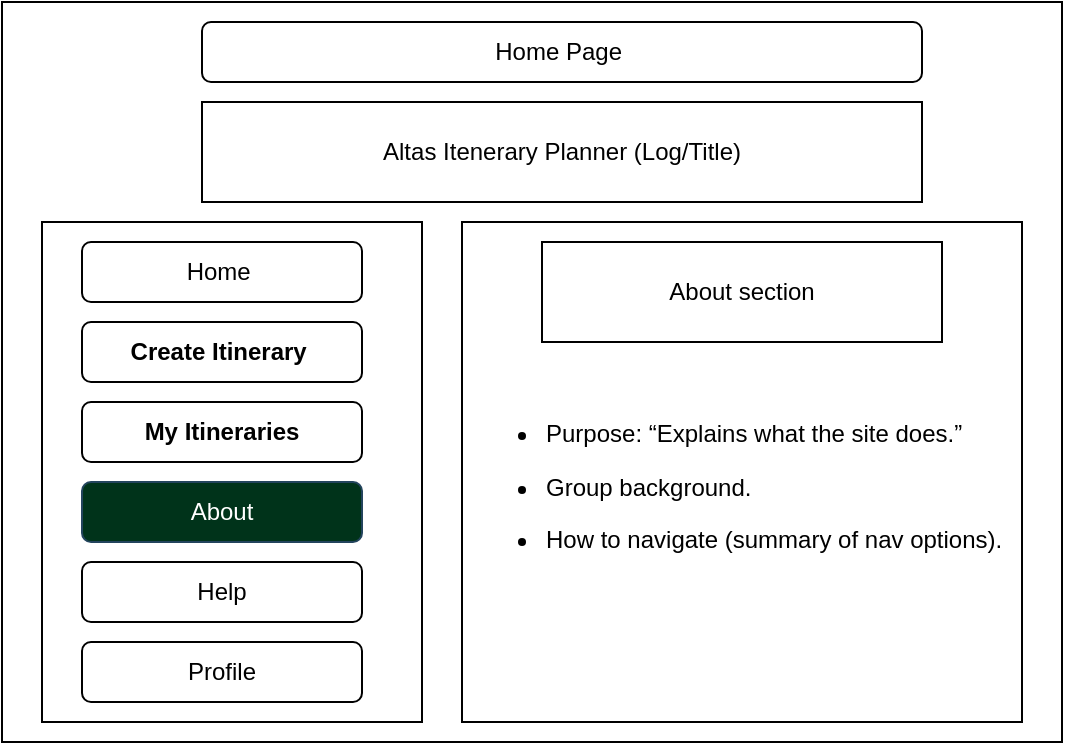 <mxfile version="28.1.2">
  <diagram name="Page-1" id="jeCkftJTU6louGUSIvmd">
    <mxGraphModel dx="1426" dy="873" grid="1" gridSize="10" guides="1" tooltips="1" connect="1" arrows="1" fold="1" page="1" pageScale="1" pageWidth="850" pageHeight="1100" math="0" shadow="0">
      <root>
        <mxCell id="0" />
        <mxCell id="1" parent="0" />
        <mxCell id="2gTG49NVClo2OrhclcT4-1" value="" style="rounded=0;whiteSpace=wrap;html=1;align=left;" vertex="1" parent="1">
          <mxGeometry x="90" y="100" width="530" height="370" as="geometry" />
        </mxCell>
        <mxCell id="2gTG49NVClo2OrhclcT4-3" value="" style="rounded=0;whiteSpace=wrap;html=1;" vertex="1" parent="1">
          <mxGeometry x="110" y="210" width="190" height="250" as="geometry" />
        </mxCell>
        <mxCell id="2gTG49NVClo2OrhclcT4-4" value="&lt;b&gt;My Itineraries&lt;/b&gt;" style="rounded=1;whiteSpace=wrap;html=1;" vertex="1" parent="1">
          <mxGeometry x="130" y="300" width="140" height="30" as="geometry" />
        </mxCell>
        <mxCell id="2gTG49NVClo2OrhclcT4-5" value="About" style="rounded=1;whiteSpace=wrap;html=1;fillColor=#00331A;strokeColor=#23445d;fontColor=#FFFFFF;" vertex="1" parent="1">
          <mxGeometry x="130" y="340" width="140" height="30" as="geometry" />
        </mxCell>
        <mxCell id="2gTG49NVClo2OrhclcT4-6" value="Help" style="rounded=1;whiteSpace=wrap;html=1;" vertex="1" parent="1">
          <mxGeometry x="130" y="380" width="140" height="30" as="geometry" />
        </mxCell>
        <mxCell id="2gTG49NVClo2OrhclcT4-7" value="Profile" style="rounded=1;whiteSpace=wrap;html=1;" vertex="1" parent="1">
          <mxGeometry x="130" y="420" width="140" height="30" as="geometry" />
        </mxCell>
        <mxCell id="2gTG49NVClo2OrhclcT4-9" value="Home Page&amp;nbsp;" style="rounded=1;whiteSpace=wrap;html=1;labelBackgroundColor=default;" vertex="1" parent="1">
          <mxGeometry x="190" y="110" width="360" height="30" as="geometry" />
        </mxCell>
        <mxCell id="2gTG49NVClo2OrhclcT4-10" value="Altas Itenerary Planner (Log/Title)" style="rounded=0;whiteSpace=wrap;html=1;" vertex="1" parent="1">
          <mxGeometry x="190" y="150" width="360" height="50" as="geometry" />
        </mxCell>
        <mxCell id="2gTG49NVClo2OrhclcT4-11" value="Home&amp;nbsp;" style="rounded=1;whiteSpace=wrap;html=1;" vertex="1" parent="1">
          <mxGeometry x="130" y="220" width="140" height="30" as="geometry" />
        </mxCell>
        <mxCell id="2gTG49NVClo2OrhclcT4-12" value="&lt;b&gt;Create Itinerary&amp;nbsp;&lt;/b&gt;" style="rounded=1;whiteSpace=wrap;html=1;" vertex="1" parent="1">
          <mxGeometry x="130" y="260" width="140" height="30" as="geometry" />
        </mxCell>
        <mxCell id="2gTG49NVClo2OrhclcT4-18" value="&lt;div&gt;&lt;div&gt;&lt;br&gt;&lt;/div&gt;&lt;ul&gt;&lt;li&gt;Purpose: “Explains what the site does.”&lt;/li&gt;&lt;/ul&gt;&lt;ul&gt;&lt;li&gt;&lt;span style=&quot;background-color: transparent; color: light-dark(rgb(0, 0, 0), rgb(255, 255, 255));&quot;&gt;Group background.&lt;/span&gt;&lt;/li&gt;&lt;/ul&gt;&lt;ul&gt;&lt;li&gt;How to navigate (summary of nav options).&lt;/li&gt;&lt;/ul&gt;&lt;/div&gt;" style="rounded=0;whiteSpace=wrap;html=1;align=left;" vertex="1" parent="1">
          <mxGeometry x="320" y="210" width="280" height="250" as="geometry" />
        </mxCell>
        <mxCell id="2gTG49NVClo2OrhclcT4-19" value="About section" style="rounded=0;whiteSpace=wrap;html=1;" vertex="1" parent="1">
          <mxGeometry x="360" y="220" width="200" height="50" as="geometry" />
        </mxCell>
      </root>
    </mxGraphModel>
  </diagram>
</mxfile>
